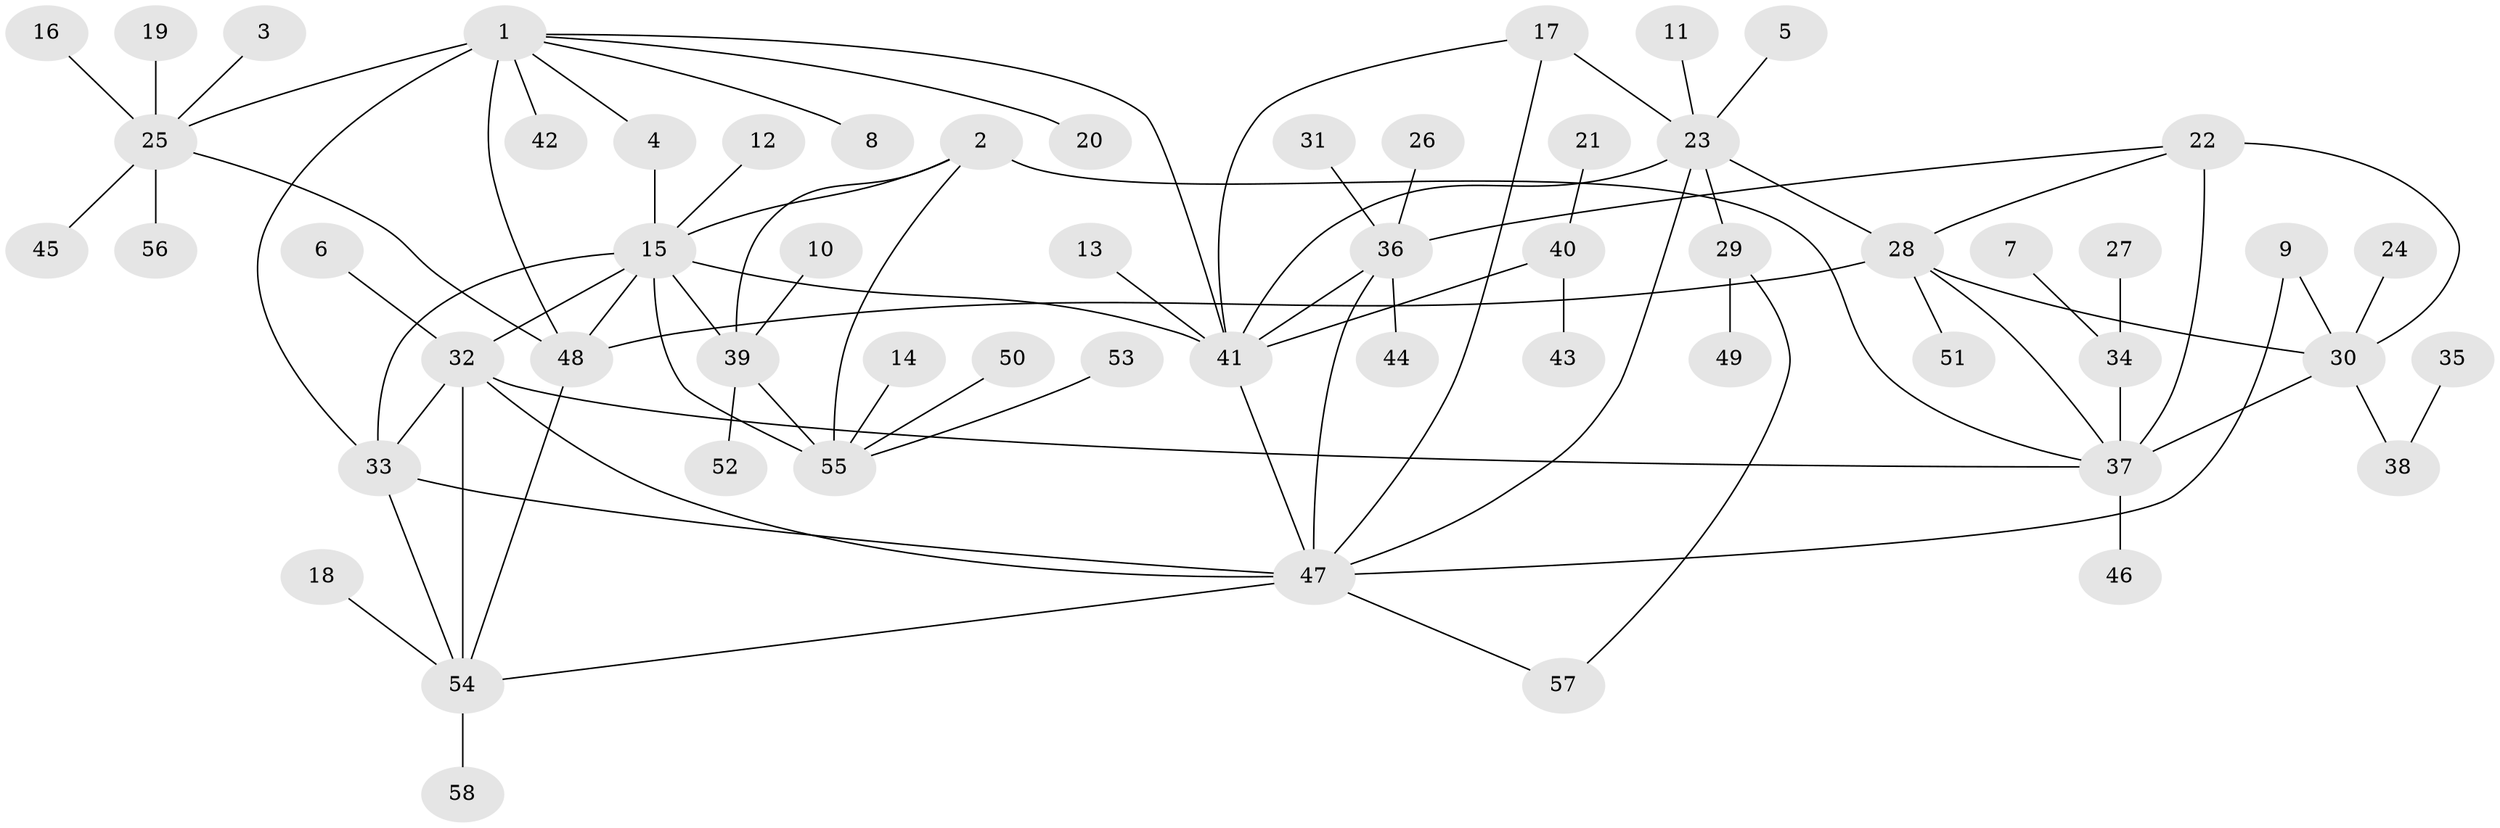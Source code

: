 // original degree distribution, {7: 0.04424778761061947, 8: 0.05309734513274336, 11: 0.017699115044247787, 5: 0.05309734513274336, 9: 0.04424778761061947, 6: 0.02654867256637168, 1: 0.5752212389380531, 2: 0.1415929203539823, 3: 0.008849557522123894, 4: 0.035398230088495575}
// Generated by graph-tools (version 1.1) at 2025/26/03/09/25 03:26:36]
// undirected, 58 vertices, 83 edges
graph export_dot {
graph [start="1"]
  node [color=gray90,style=filled];
  1;
  2;
  3;
  4;
  5;
  6;
  7;
  8;
  9;
  10;
  11;
  12;
  13;
  14;
  15;
  16;
  17;
  18;
  19;
  20;
  21;
  22;
  23;
  24;
  25;
  26;
  27;
  28;
  29;
  30;
  31;
  32;
  33;
  34;
  35;
  36;
  37;
  38;
  39;
  40;
  41;
  42;
  43;
  44;
  45;
  46;
  47;
  48;
  49;
  50;
  51;
  52;
  53;
  54;
  55;
  56;
  57;
  58;
  1 -- 4 [weight=1.0];
  1 -- 8 [weight=1.0];
  1 -- 20 [weight=1.0];
  1 -- 25 [weight=3.0];
  1 -- 33 [weight=1.0];
  1 -- 41 [weight=3.0];
  1 -- 42 [weight=1.0];
  1 -- 48 [weight=3.0];
  2 -- 15 [weight=2.0];
  2 -- 37 [weight=1.0];
  2 -- 39 [weight=1.0];
  2 -- 55 [weight=1.0];
  3 -- 25 [weight=1.0];
  4 -- 15 [weight=1.0];
  5 -- 23 [weight=1.0];
  6 -- 32 [weight=1.0];
  7 -- 34 [weight=1.0];
  9 -- 30 [weight=1.0];
  9 -- 47 [weight=1.0];
  10 -- 39 [weight=1.0];
  11 -- 23 [weight=1.0];
  12 -- 15 [weight=1.0];
  13 -- 41 [weight=1.0];
  14 -- 55 [weight=1.0];
  15 -- 32 [weight=1.0];
  15 -- 33 [weight=1.0];
  15 -- 39 [weight=2.0];
  15 -- 41 [weight=1.0];
  15 -- 48 [weight=1.0];
  15 -- 55 [weight=2.0];
  16 -- 25 [weight=1.0];
  17 -- 23 [weight=2.0];
  17 -- 41 [weight=1.0];
  17 -- 47 [weight=1.0];
  18 -- 54 [weight=1.0];
  19 -- 25 [weight=1.0];
  21 -- 40 [weight=1.0];
  22 -- 28 [weight=1.0];
  22 -- 30 [weight=2.0];
  22 -- 36 [weight=1.0];
  22 -- 37 [weight=1.0];
  23 -- 28 [weight=1.0];
  23 -- 29 [weight=1.0];
  23 -- 41 [weight=2.0];
  23 -- 47 [weight=2.0];
  24 -- 30 [weight=1.0];
  25 -- 45 [weight=1.0];
  25 -- 48 [weight=1.0];
  25 -- 56 [weight=1.0];
  26 -- 36 [weight=1.0];
  27 -- 34 [weight=1.0];
  28 -- 30 [weight=2.0];
  28 -- 37 [weight=1.0];
  28 -- 48 [weight=1.0];
  28 -- 51 [weight=1.0];
  29 -- 49 [weight=1.0];
  29 -- 57 [weight=1.0];
  30 -- 37 [weight=2.0];
  30 -- 38 [weight=1.0];
  31 -- 36 [weight=1.0];
  32 -- 33 [weight=2.0];
  32 -- 37 [weight=1.0];
  32 -- 47 [weight=2.0];
  32 -- 54 [weight=2.0];
  33 -- 47 [weight=1.0];
  33 -- 54 [weight=1.0];
  34 -- 37 [weight=1.0];
  35 -- 38 [weight=1.0];
  36 -- 41 [weight=1.0];
  36 -- 44 [weight=1.0];
  36 -- 47 [weight=1.0];
  37 -- 46 [weight=1.0];
  39 -- 52 [weight=1.0];
  39 -- 55 [weight=1.0];
  40 -- 41 [weight=1.0];
  40 -- 43 [weight=1.0];
  41 -- 47 [weight=1.0];
  47 -- 54 [weight=1.0];
  47 -- 57 [weight=1.0];
  48 -- 54 [weight=1.0];
  50 -- 55 [weight=1.0];
  53 -- 55 [weight=1.0];
  54 -- 58 [weight=1.0];
}
